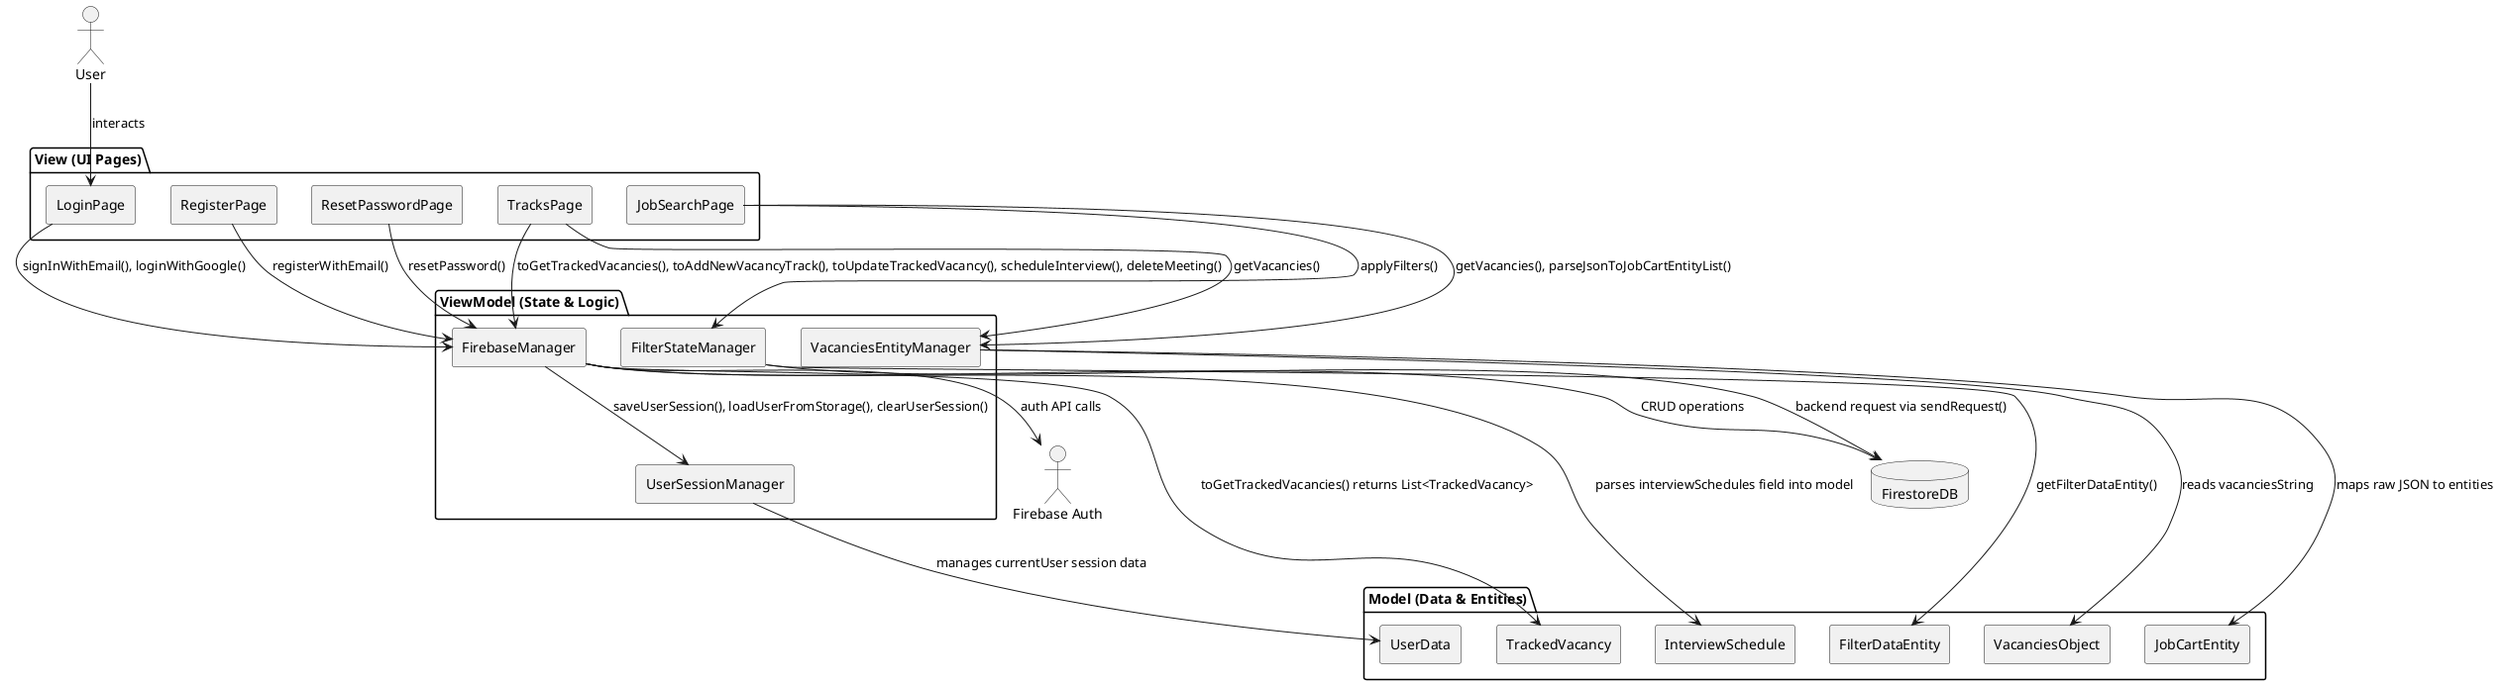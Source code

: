 @startuml MVVM_Pattern
skinparam componentStyle rectangle

package "View (UI Pages)" {
  [LoginPage]
  [RegisterPage]
  [ResetPasswordPage]
  [JobSearchPage]
  [TracksPage]
}

package "ViewModel (State & Logic)" {
  [FirebaseManager]
  [FilterStateManager]
  [VacanciesEntityManager]
  [UserSessionManager]
}

package "Model (Data & Entities)" {
  [JobCartEntity]
  [TrackedVacancy]
  [InterviewSchedule]
  [FilterDataEntity]
  [UserData]
  [VacanciesObject]
}

actor User

User --> LoginPage : interacts
LoginPage --> FirebaseManager : signInWithEmail(), loginWithGoogle()
RegisterPage --> FirebaseManager : registerWithEmail()
ResetPasswordPage --> FirebaseManager : resetPassword()
JobSearchPage --> FilterStateManager : applyFilters()
JobSearchPage --> VacanciesEntityManager : getVacancies(), parseJsonToJobCartEntityList()
TracksPage --> FirebaseManager : toGetTrackedVacancies(), toAddNewVacancyTrack(), toUpdateTrackedVacancy(), scheduleInterview(), deleteMeeting()
TracksPage --> VacanciesEntityManager : getVacancies()

FirebaseManager --> UserSessionManager : saveUserSession(), loadUserFromStorage(), clearUserSession()
FilterStateManager --> FilterDataEntity : getFilterDataEntity()
VacanciesEntityManager --> JobCartEntity : maps raw JSON to entities
VacanciesEntityManager --> VacanciesObject : reads vacanciesString

FirebaseManager --> TrackedVacancy       : toGetTrackedVacancies() returns List<TrackedVacancy>
FirebaseManager --> InterviewSchedule    : parses interviewSchedules field into model
UserSessionManager --> UserData         : manages currentUser session data

database FirestoreDB
actor "Firebase Auth" as AuthService

FirebaseManager --> AuthService : auth API calls
FirebaseManager --> FirestoreDB : CRUD operations
FilterStateManager --> FirestoreDB : backend request via sendRequest()

@enduml